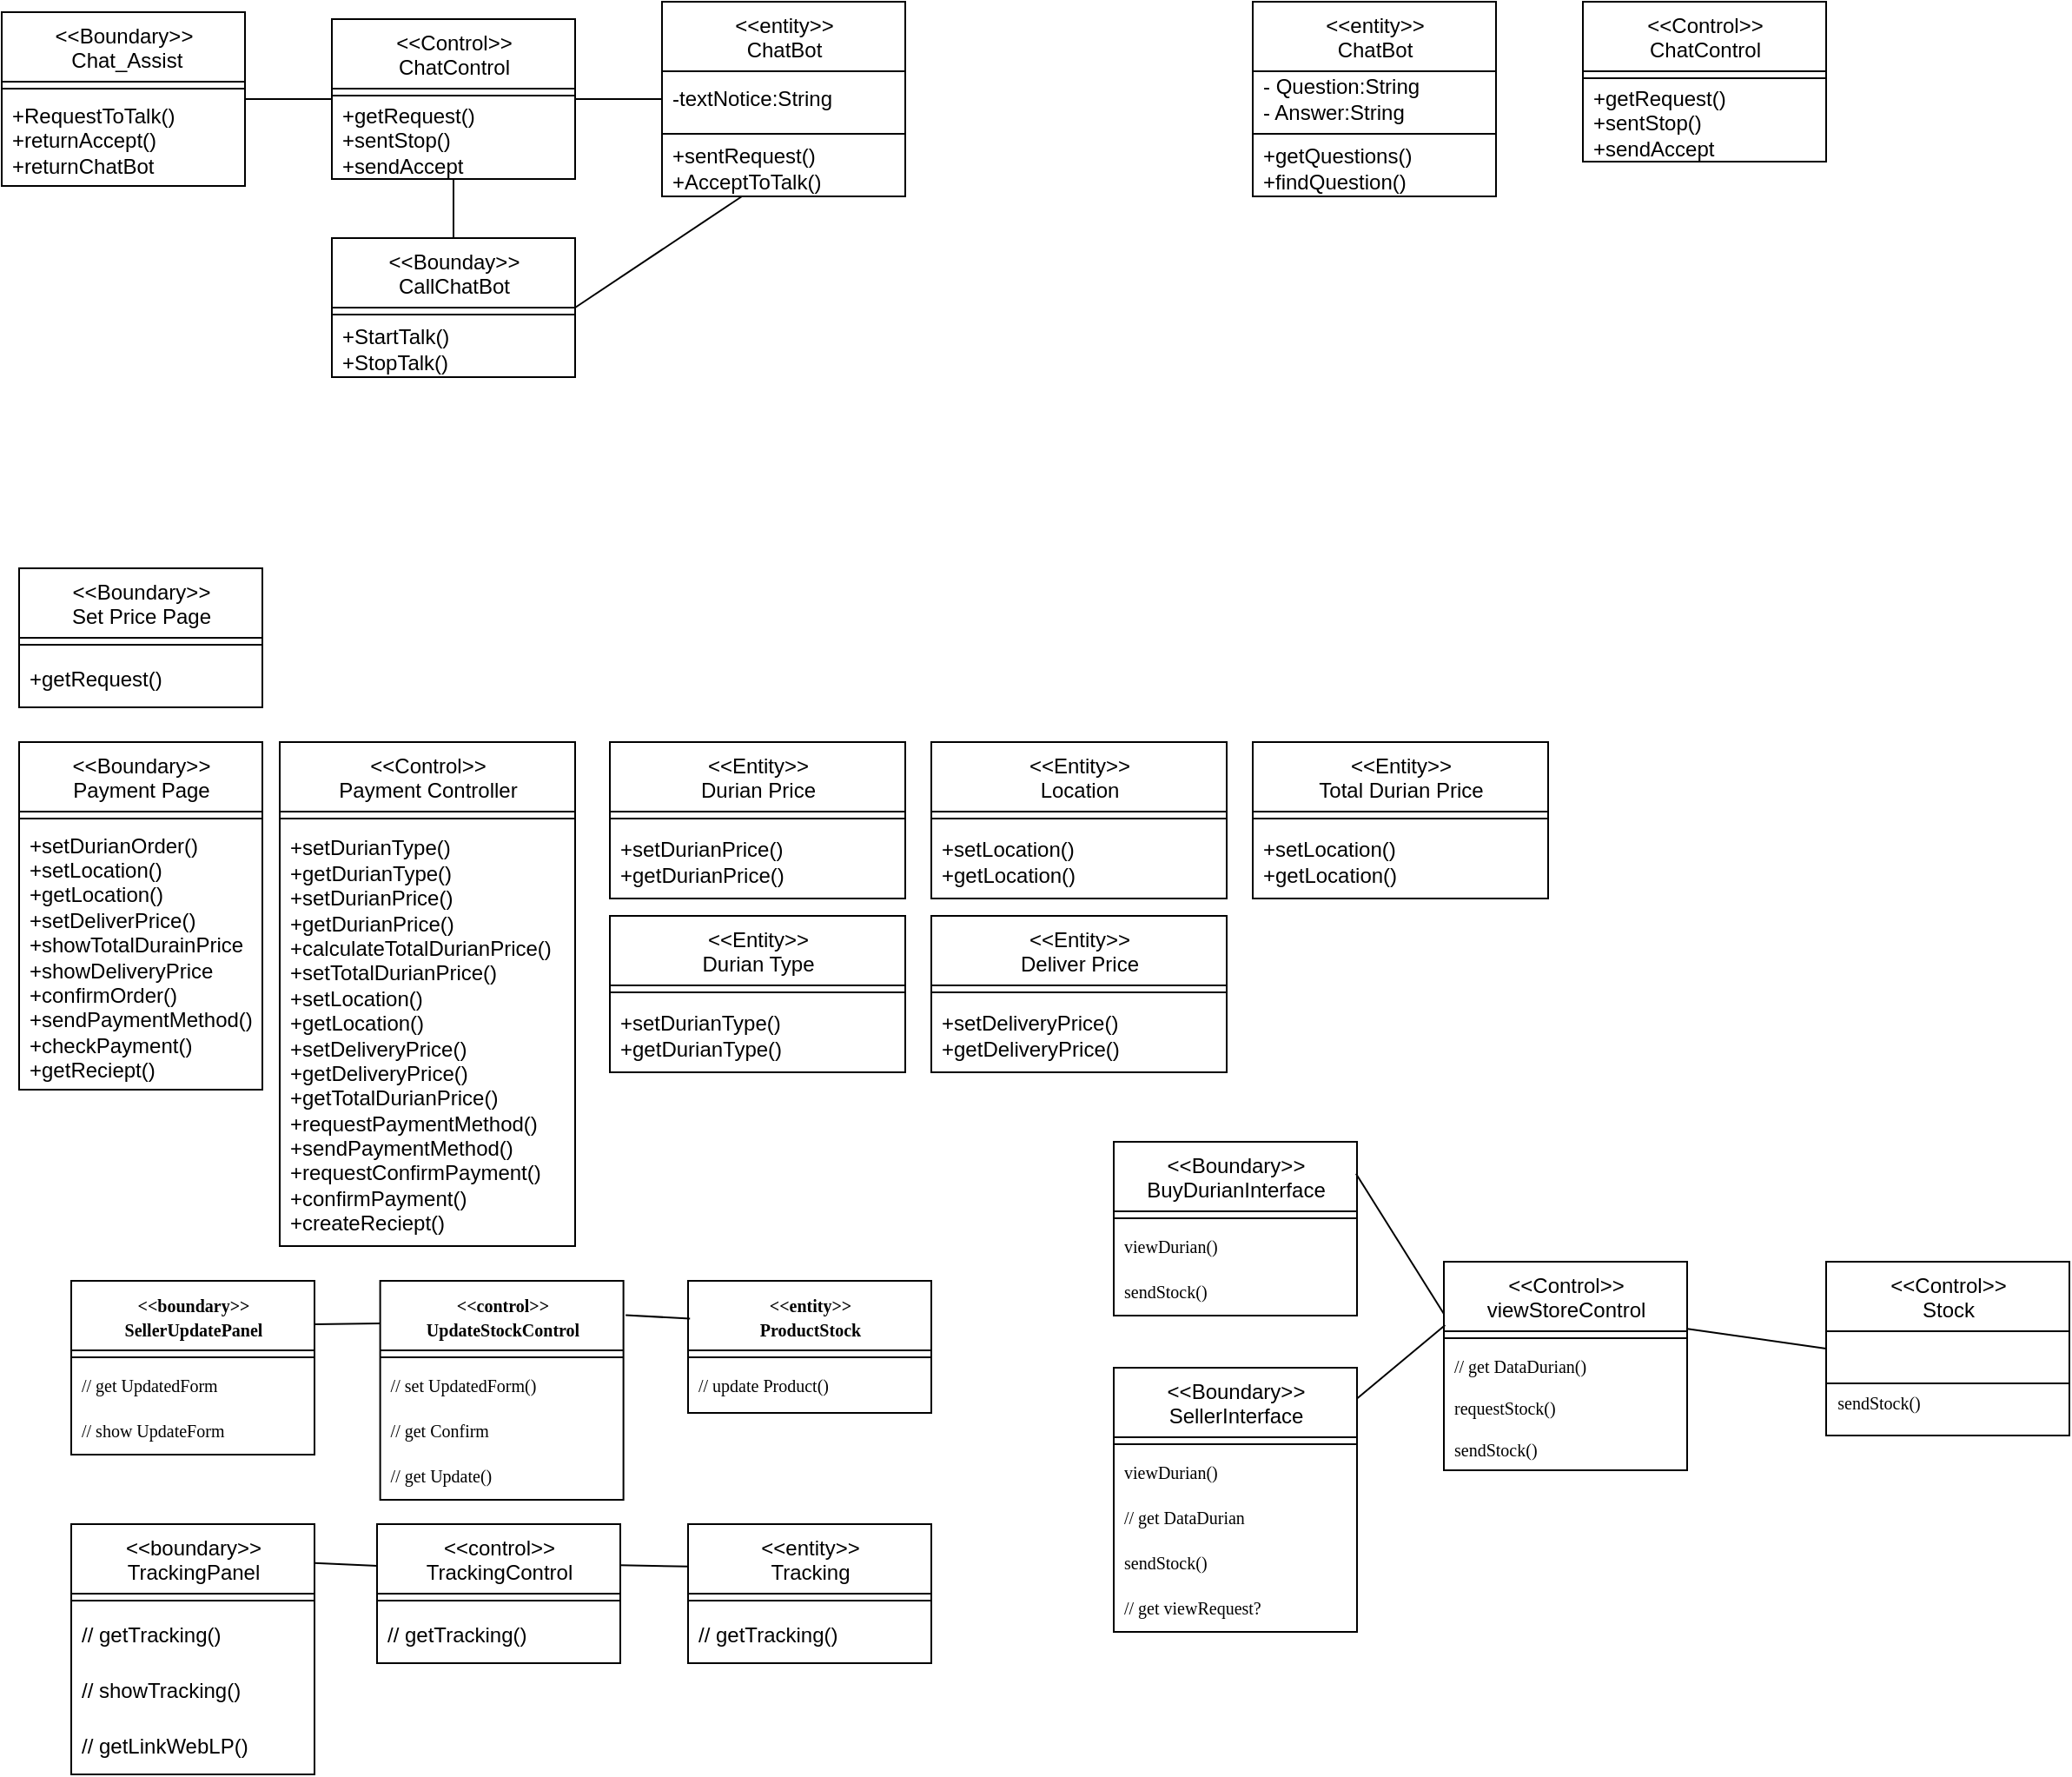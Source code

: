 <mxfile>
    <diagram id="OwlbNU0WQLuoz6baEbYH" name="Page-1">
        <mxGraphModel dx="558" dy="445" grid="1" gridSize="10" guides="1" tooltips="1" connect="1" arrows="1" fold="1" page="1" pageScale="1" pageWidth="850" pageHeight="1100" math="0" shadow="0">
            <root>
                <mxCell id="0"/>
                <mxCell id="1" parent="0"/>
                <mxCell id="101" style="edgeStyle=none;html=1;exitX=1;exitY=0.5;exitDx=0;exitDy=0;entryX=0;entryY=0.5;entryDx=0;entryDy=0;endArrow=none;endFill=0;" edge="1" parent="1" source="20" target="23">
                    <mxGeometry relative="1" as="geometry"/>
                </mxCell>
                <mxCell id="20" value="&amp;lt;&amp;lt;Boundary&amp;gt;&amp;gt;&lt;br&gt;&amp;nbsp;Chat_Assist" style="swimlane;fontStyle=0;align=center;verticalAlign=top;childLayout=stackLayout;horizontal=1;startSize=40;horizontalStack=0;resizeParent=1;resizeParentMax=0;resizeLast=0;collapsible=0;marginBottom=0;html=1;" parent="1" vertex="1">
                    <mxGeometry x="30" y="40" width="140" height="100" as="geometry"/>
                </mxCell>
                <mxCell id="21" value="" style="line;strokeWidth=1;fillColor=none;align=left;verticalAlign=middle;spacingTop=-1;spacingLeft=3;spacingRight=3;rotatable=0;labelPosition=right;points=[];portConstraint=eastwest;" parent="20" vertex="1">
                    <mxGeometry y="40" width="140" height="8" as="geometry"/>
                </mxCell>
                <mxCell id="22" value="+RequestToTalk()&lt;br&gt;+returnAccept()&lt;br&gt;+returnChatBot" style="html=1;strokeColor=none;fillColor=none;align=left;verticalAlign=middle;spacingLeft=4;spacingRight=4;rotatable=0;points=[[0,0.5],[1,0.5]];resizeWidth=1;" parent="20" vertex="1">
                    <mxGeometry y="48" width="140" height="52" as="geometry"/>
                </mxCell>
                <mxCell id="103" style="edgeStyle=none;html=1;exitX=1;exitY=0.5;exitDx=0;exitDy=0;entryX=0;entryY=0.5;entryDx=0;entryDy=0;endArrow=none;endFill=0;" edge="1" parent="1" source="23" target="26">
                    <mxGeometry relative="1" as="geometry"/>
                </mxCell>
                <mxCell id="23" value="&amp;lt;&amp;lt;Control&amp;gt;&amp;gt;&lt;br&gt;ChatControl" style="swimlane;fontStyle=0;align=center;verticalAlign=top;childLayout=stackLayout;horizontal=1;startSize=40;horizontalStack=0;resizeParent=1;resizeParentMax=0;resizeLast=0;collapsible=0;marginBottom=0;html=1;" parent="1" vertex="1">
                    <mxGeometry x="220" y="44" width="140" height="92" as="geometry"/>
                </mxCell>
                <mxCell id="24" value="" style="line;strokeWidth=1;fillColor=none;align=left;verticalAlign=middle;spacingTop=-1;spacingLeft=3;spacingRight=3;rotatable=0;labelPosition=right;points=[];portConstraint=eastwest;" parent="23" vertex="1">
                    <mxGeometry y="40" width="140" height="8" as="geometry"/>
                </mxCell>
                <mxCell id="25" value="+getRequest()&lt;br&gt;+sentStop()&lt;br&gt;+sendAccept" style="html=1;strokeColor=none;fillColor=none;align=left;verticalAlign=middle;spacingLeft=4;spacingRight=4;rotatable=0;points=[[0,0.5],[1,0.5]];resizeWidth=1;" parent="23" vertex="1">
                    <mxGeometry y="48" width="140" height="44" as="geometry"/>
                </mxCell>
                <mxCell id="26" value="&amp;lt;&amp;lt;entity&amp;gt;&amp;gt;&lt;br&gt;ChatBot" style="swimlane;fontStyle=0;align=center;verticalAlign=top;childLayout=stackLayout;horizontal=1;startSize=40;horizontalStack=0;resizeParent=1;resizeParentMax=0;resizeLast=0;collapsible=0;marginBottom=0;html=1;" parent="1" vertex="1">
                    <mxGeometry x="410" y="34" width="140" height="112" as="geometry"/>
                </mxCell>
                <mxCell id="129" value="-textNotice:String" style="html=1;strokeColor=none;fillColor=none;align=left;verticalAlign=middle;spacingLeft=4;spacingRight=4;rotatable=0;points=[[0,0.5],[1,0.5]];resizeWidth=1;" vertex="1" parent="26">
                    <mxGeometry y="40" width="140" height="32" as="geometry"/>
                </mxCell>
                <mxCell id="27" value="" style="line;strokeWidth=1;fillColor=none;align=left;verticalAlign=middle;spacingTop=-1;spacingLeft=3;spacingRight=3;rotatable=0;labelPosition=right;points=[];portConstraint=eastwest;" parent="26" vertex="1">
                    <mxGeometry y="72" width="140" height="8" as="geometry"/>
                </mxCell>
                <mxCell id="28" value="+sentRequest()&lt;br&gt;+AcceptToTalk()" style="html=1;strokeColor=none;fillColor=none;align=left;verticalAlign=middle;spacingLeft=4;spacingRight=4;rotatable=0;points=[[0,0.5],[1,0.5]];resizeWidth=1;" parent="26" vertex="1">
                    <mxGeometry y="80" width="140" height="32" as="geometry"/>
                </mxCell>
                <mxCell id="104" style="edgeStyle=none;html=1;endArrow=none;endFill=0;" edge="1" parent="1" source="29" target="25">
                    <mxGeometry relative="1" as="geometry"/>
                </mxCell>
                <mxCell id="105" style="edgeStyle=none;html=1;exitX=1;exitY=0.5;exitDx=0;exitDy=0;endArrow=none;endFill=0;" edge="1" parent="1" source="29" target="28">
                    <mxGeometry relative="1" as="geometry"/>
                </mxCell>
                <mxCell id="29" value="&amp;lt;&amp;lt;Bounday&amp;gt;&amp;gt;&lt;br&gt;CallChatBot" style="swimlane;fontStyle=0;align=center;verticalAlign=top;childLayout=stackLayout;horizontal=1;startSize=40;horizontalStack=0;resizeParent=1;resizeParentMax=0;resizeLast=0;collapsible=0;marginBottom=0;html=1;" parent="1" vertex="1">
                    <mxGeometry x="220" y="170" width="140" height="80" as="geometry"/>
                </mxCell>
                <mxCell id="30" value="" style="line;strokeWidth=1;fillColor=none;align=left;verticalAlign=middle;spacingTop=-1;spacingLeft=3;spacingRight=3;rotatable=0;labelPosition=right;points=[];portConstraint=eastwest;" parent="29" vertex="1">
                    <mxGeometry y="40" width="140" height="8" as="geometry"/>
                </mxCell>
                <mxCell id="31" value="+StartTalk()&lt;br&gt;+StopTalk()" style="html=1;strokeColor=none;fillColor=none;align=left;verticalAlign=middle;spacingLeft=4;spacingRight=4;rotatable=0;points=[[0,0.5],[1,0.5]];resizeWidth=1;" parent="29" vertex="1">
                    <mxGeometry y="48" width="140" height="32" as="geometry"/>
                </mxCell>
                <mxCell id="32" value="&lt;span style=&quot;font-family: Helvetica; font-size: 12px; font-style: normal; font-variant-ligatures: normal; font-variant-caps: normal; font-weight: 400; letter-spacing: normal; orphans: 2; text-align: center; text-indent: 0px; text-transform: none; widows: 2; word-spacing: 0px; -webkit-text-stroke-width: 0px; text-decoration-thickness: initial; text-decoration-style: initial; text-decoration-color: initial; float: none; display: inline !important;&quot;&gt;&amp;lt;&amp;lt;Boundary&amp;gt;&amp;gt;&lt;/span&gt;&lt;br style=&quot;border-color: rgb(0, 0, 0); font-family: Helvetica; font-size: 12px; font-style: normal; font-variant-ligatures: normal; font-variant-caps: normal; font-weight: 400; letter-spacing: normal; orphans: 2; text-align: center; text-indent: 0px; text-transform: none; widows: 2; word-spacing: 0px; -webkit-text-stroke-width: 0px; text-decoration-thickness: initial; text-decoration-style: initial; text-decoration-color: initial;&quot;&gt;&lt;span style=&quot;font-family: Helvetica; font-size: 12px; font-style: normal; font-variant-ligatures: normal; font-variant-caps: normal; font-weight: 400; letter-spacing: normal; orphans: 2; text-align: center; text-indent: 0px; text-transform: none; widows: 2; word-spacing: 0px; -webkit-text-stroke-width: 0px; text-decoration-thickness: initial; text-decoration-style: initial; text-decoration-color: initial; float: none; display: inline !important;&quot;&gt;BuyDurianInterface&lt;/span&gt;" style="swimlane;fontStyle=0;align=center;verticalAlign=top;childLayout=stackLayout;horizontal=1;startSize=40;horizontalStack=0;resizeParent=1;resizeParentMax=0;resizeLast=0;collapsible=0;marginBottom=0;html=1;" vertex="1" parent="1">
                    <mxGeometry x="670" y="690" width="140" height="100" as="geometry"/>
                </mxCell>
                <mxCell id="33" value="" style="line;strokeWidth=1;fillColor=none;align=left;verticalAlign=middle;spacingTop=-1;spacingLeft=3;spacingRight=3;rotatable=0;labelPosition=right;points=[];portConstraint=eastwest;" vertex="1" parent="32">
                    <mxGeometry y="40" width="140" height="8" as="geometry"/>
                </mxCell>
                <mxCell id="34" value="viewDurian()" style="text;strokeColor=none;fillColor=none;align=left;verticalAlign=top;spacingLeft=4;spacingRight=4;overflow=hidden;rotatable=0;points=[[0,0.5],[1,0.5]];portConstraint=eastwest;strokeWidth=0;fontFamily=Tahoma;fontSize=10;" vertex="1" parent="32">
                    <mxGeometry y="48" width="140" height="26" as="geometry"/>
                </mxCell>
                <mxCell id="35" value="sendStock()" style="text;strokeColor=none;fillColor=none;align=left;verticalAlign=top;spacingLeft=4;spacingRight=4;overflow=hidden;rotatable=0;points=[[0,0.5],[1,0.5]];portConstraint=eastwest;strokeWidth=0;fontFamily=Tahoma;fontSize=10;" vertex="1" parent="32">
                    <mxGeometry y="74" width="140" height="26" as="geometry"/>
                </mxCell>
                <mxCell id="36" style="edgeStyle=none;html=1;endArrow=none;endFill=0;exitX=1.001;exitY=0.322;exitDx=0;exitDy=0;exitPerimeter=0;entryX=0;entryY=0.5;entryDx=0;entryDy=0;" edge="1" parent="1" source="37" target="40">
                    <mxGeometry relative="1" as="geometry">
                        <mxPoint x="1070" y="809" as="targetPoint"/>
                    </mxGeometry>
                </mxCell>
                <mxCell id="37" value="&lt;span style=&quot;&quot;&gt;&amp;lt;&amp;lt;Control&amp;gt;&amp;gt;&lt;/span&gt;&lt;br style=&quot;&quot;&gt;&lt;span style=&quot;&quot;&gt;viewStoreControl&lt;/span&gt;" style="swimlane;fontStyle=0;align=center;verticalAlign=top;childLayout=stackLayout;horizontal=1;startSize=40;horizontalStack=0;resizeParent=1;resizeParentMax=0;resizeLast=0;collapsible=0;marginBottom=0;html=1;" vertex="1" parent="1">
                    <mxGeometry x="860" y="759" width="140" height="120" as="geometry"/>
                </mxCell>
                <mxCell id="38" value="" style="line;strokeWidth=1;fillColor=none;align=left;verticalAlign=middle;spacingTop=-1;spacingLeft=3;spacingRight=3;rotatable=0;labelPosition=right;points=[];portConstraint=eastwest;" vertex="1" parent="37">
                    <mxGeometry y="40" width="140" height="8" as="geometry"/>
                </mxCell>
                <mxCell id="39" value="// get DataDurian()&#10;&#10;requestStock()&#10;&#10;sendStock()&#10;" style="text;strokeColor=none;fillColor=none;align=left;verticalAlign=top;spacingLeft=4;spacingRight=4;overflow=hidden;rotatable=0;points=[[0,0.5],[1,0.5]];portConstraint=eastwest;strokeWidth=0;fontFamily=Tahoma;fontSize=10;" vertex="1" parent="37">
                    <mxGeometry y="48" width="140" height="72" as="geometry"/>
                </mxCell>
                <mxCell id="42" style="edgeStyle=none;html=1;endArrow=none;endFill=0;exitX=0.996;exitY=0.184;exitDx=0;exitDy=0;exitPerimeter=0;entryX=0;entryY=0.25;entryDx=0;entryDy=0;" edge="1" parent="1" source="32" target="37">
                    <mxGeometry relative="1" as="geometry">
                        <mxPoint x="850" y="789" as="targetPoint"/>
                    </mxGeometry>
                </mxCell>
                <mxCell id="83" style="edgeStyle=none;html=1;endArrow=none;endFill=0;exitX=1;exitY=0.25;exitDx=0;exitDy=0;entryX=0.005;entryY=0.194;entryDx=0;entryDy=0;entryPerimeter=0;" edge="1" parent="1" source="84" target="88">
                    <mxGeometry relative="1" as="geometry">
                        <mxPoint x="230" y="810" as="targetPoint"/>
                    </mxGeometry>
                </mxCell>
                <mxCell id="84" value="&lt;span style=&quot;font-family: Tahoma; font-size: 10px; font-weight: 700;&quot;&gt;&amp;lt;&amp;lt;boundary&amp;gt;&amp;gt;&lt;/span&gt;&lt;br style=&quot;padding: 0px; margin: 0px; font-family: Tahoma; font-size: 10px; font-weight: 700;&quot;&gt;&lt;span style=&quot;font-family: Tahoma; font-size: 10px; font-weight: 700;&quot;&gt;SellerUpdatePanel&lt;/span&gt;" style="swimlane;fontStyle=0;align=center;verticalAlign=top;childLayout=stackLayout;horizontal=1;startSize=40;horizontalStack=0;resizeParent=1;resizeParentMax=0;resizeLast=0;collapsible=0;marginBottom=0;html=1;" vertex="1" parent="1">
                    <mxGeometry x="70.0" y="770" width="140" height="100" as="geometry"/>
                </mxCell>
                <mxCell id="85" value="" style="line;strokeWidth=1;fillColor=none;align=left;verticalAlign=middle;spacingTop=-1;spacingLeft=3;spacingRight=3;rotatable=0;labelPosition=right;points=[];portConstraint=eastwest;" vertex="1" parent="84">
                    <mxGeometry y="40" width="140" height="8" as="geometry"/>
                </mxCell>
                <mxCell id="86" value="// get UpdatedForm" style="text;strokeColor=none;fillColor=none;align=left;verticalAlign=top;spacingLeft=4;spacingRight=4;overflow=hidden;rotatable=0;points=[[0,0.5],[1,0.5]];portConstraint=eastwest;strokeWidth=0;fontFamily=Tahoma;fontSize=10;" vertex="1" parent="84">
                    <mxGeometry y="48" width="140" height="26" as="geometry"/>
                </mxCell>
                <mxCell id="87" value="// show UpdateForm" style="text;strokeColor=none;fillColor=none;align=left;verticalAlign=top;spacingLeft=4;spacingRight=4;overflow=hidden;rotatable=0;points=[[0,0.5],[1,0.5]];portConstraint=eastwest;strokeWidth=0;fontFamily=Tahoma;fontSize=10;" vertex="1" parent="84">
                    <mxGeometry y="74" width="140" height="26" as="geometry"/>
                </mxCell>
                <mxCell id="88" value="&lt;span style=&quot;font-family: Tahoma; font-size: 10px; font-weight: 700;&quot;&gt;&amp;lt;&amp;lt;control&amp;gt;&amp;gt;&lt;/span&gt;&lt;br style=&quot;padding: 0px; margin: 0px; font-family: Tahoma; font-size: 10px; font-weight: 700;&quot;&gt;&lt;span style=&quot;font-family: Tahoma; font-size: 10px; font-weight: 700;&quot;&gt;UpdateStockControl&lt;/span&gt;" style="swimlane;fontStyle=0;align=center;verticalAlign=top;childLayout=stackLayout;horizontal=1;startSize=40;horizontalStack=0;resizeParent=1;resizeParentMax=0;resizeLast=0;collapsible=0;marginBottom=0;html=1;" vertex="1" parent="1">
                    <mxGeometry x="247.81" y="770" width="140" height="126" as="geometry"/>
                </mxCell>
                <mxCell id="89" value="" style="line;strokeWidth=1;fillColor=none;align=left;verticalAlign=middle;spacingTop=-1;spacingLeft=3;spacingRight=3;rotatable=0;labelPosition=right;points=[];portConstraint=eastwest;" vertex="1" parent="88">
                    <mxGeometry y="40" width="140" height="8" as="geometry"/>
                </mxCell>
                <mxCell id="90" value="// set UpdatedForm()" style="text;strokeColor=none;fillColor=none;align=left;verticalAlign=top;spacingLeft=4;spacingRight=4;overflow=hidden;rotatable=0;points=[[0,0.5],[1,0.5]];portConstraint=eastwest;strokeWidth=0;fontFamily=Tahoma;fontSize=10;" vertex="1" parent="88">
                    <mxGeometry y="48" width="140" height="26" as="geometry"/>
                </mxCell>
                <mxCell id="91" value="// get Confirm" style="text;strokeColor=none;fillColor=none;align=left;verticalAlign=top;spacingLeft=4;spacingRight=4;overflow=hidden;rotatable=0;points=[[0,0.5],[1,0.5]];portConstraint=eastwest;strokeWidth=0;fontFamily=Tahoma;fontSize=10;" vertex="1" parent="88">
                    <mxGeometry y="74" width="140" height="26" as="geometry"/>
                </mxCell>
                <mxCell id="92" value="// get Update()" style="text;strokeColor=none;fillColor=none;align=left;verticalAlign=top;spacingLeft=4;spacingRight=4;overflow=hidden;rotatable=0;points=[[0,0.5],[1,0.5]];portConstraint=eastwest;strokeWidth=0;fontFamily=Tahoma;fontSize=10;" vertex="1" parent="88">
                    <mxGeometry y="100" width="140" height="26" as="geometry"/>
                </mxCell>
                <mxCell id="93" value="&lt;span style=&quot;font-family: Tahoma; font-size: 10px; font-weight: 700;&quot;&gt;&amp;lt;&amp;lt;entity&amp;gt;&amp;gt;&lt;/span&gt;&lt;br style=&quot;padding: 0px; margin: 0px; font-family: Tahoma; font-size: 10px; font-weight: 700;&quot;&gt;&lt;span style=&quot;font-family: Tahoma; font-size: 10px; font-weight: 700;&quot;&gt;ProductStock&lt;/span&gt;" style="swimlane;fontStyle=0;align=center;verticalAlign=top;childLayout=stackLayout;horizontal=1;startSize=40;horizontalStack=0;resizeParent=1;resizeParentMax=0;resizeLast=0;collapsible=0;marginBottom=0;html=1;" vertex="1" parent="1">
                    <mxGeometry x="425" y="770" width="140" height="76" as="geometry"/>
                </mxCell>
                <mxCell id="94" value="" style="line;strokeWidth=1;fillColor=none;align=left;verticalAlign=middle;spacingTop=-1;spacingLeft=3;spacingRight=3;rotatable=0;labelPosition=right;points=[];portConstraint=eastwest;" vertex="1" parent="93">
                    <mxGeometry y="40" width="140" height="8" as="geometry"/>
                </mxCell>
                <mxCell id="95" value="// update Product()" style="text;strokeColor=none;fillColor=none;align=left;verticalAlign=top;spacingLeft=4;spacingRight=4;overflow=hidden;rotatable=0;points=[[0,0.5],[1,0.5]];portConstraint=eastwest;strokeWidth=0;fontFamily=Tahoma;fontSize=10;" vertex="1" parent="93">
                    <mxGeometry y="48" width="140" height="28" as="geometry"/>
                </mxCell>
                <mxCell id="96" style="edgeStyle=none;html=1;endArrow=none;endFill=0;exitX=1.009;exitY=0.157;exitDx=0;exitDy=0;exitPerimeter=0;entryX=0.008;entryY=0.286;entryDx=0;entryDy=0;entryPerimeter=0;" edge="1" parent="1" source="88" target="93">
                    <mxGeometry relative="1" as="geometry">
                        <mxPoint x="390" y="790" as="sourcePoint"/>
                        <mxPoint x="460" y="810" as="targetPoint"/>
                    </mxGeometry>
                </mxCell>
                <mxCell id="126" value="&amp;lt;&amp;lt;Boundary&amp;gt;&amp;gt;&lt;br&gt;Set Price Page" style="swimlane;fontStyle=0;align=center;verticalAlign=top;childLayout=stackLayout;horizontal=1;startSize=40;horizontalStack=0;resizeParent=1;resizeParentMax=0;resizeLast=0;collapsible=0;marginBottom=0;html=1;" vertex="1" parent="1">
                    <mxGeometry x="40" y="360" width="140" height="80" as="geometry"/>
                </mxCell>
                <mxCell id="127" value="" style="line;strokeWidth=1;fillColor=none;align=left;verticalAlign=middle;spacingTop=-1;spacingLeft=3;spacingRight=3;rotatable=0;labelPosition=right;points=[];portConstraint=eastwest;" vertex="1" parent="126">
                    <mxGeometry y="40" width="140" height="8" as="geometry"/>
                </mxCell>
                <mxCell id="128" value="+getRequest()" style="html=1;strokeColor=none;fillColor=none;align=left;verticalAlign=middle;spacingLeft=4;spacingRight=4;rotatable=0;points=[[0,0.5],[1,0.5]];resizeWidth=1;" vertex="1" parent="126">
                    <mxGeometry y="48" width="140" height="32" as="geometry"/>
                </mxCell>
                <mxCell id="116" style="edgeStyle=none;html=1;endArrow=none;endFill=0;exitX=0.998;exitY=0.296;exitDx=0;exitDy=0;exitPerimeter=0;entryX=0.005;entryY=0.305;entryDx=0;entryDy=0;entryPerimeter=0;" edge="1" parent="1" source="117" target="120">
                    <mxGeometry relative="1" as="geometry">
                        <mxPoint x="400" y="930" as="sourcePoint"/>
                        <mxPoint x="420" y="950" as="targetPoint"/>
                    </mxGeometry>
                </mxCell>
                <mxCell id="117" value="&amp;lt;&amp;lt;control&amp;gt;&amp;gt;&lt;br&gt;TrackingControl" style="swimlane;fontStyle=0;align=center;verticalAlign=top;childLayout=stackLayout;horizontal=1;startSize=40;horizontalStack=0;resizeParent=1;resizeParentMax=0;resizeLast=0;collapsible=0;marginBottom=0;html=1;" vertex="1" parent="1">
                    <mxGeometry x="246" y="910" width="140" height="80" as="geometry"/>
                </mxCell>
                <mxCell id="118" value="" style="line;strokeWidth=1;fillColor=none;align=left;verticalAlign=middle;spacingTop=-1;spacingLeft=3;spacingRight=3;rotatable=0;labelPosition=right;points=[];portConstraint=eastwest;" vertex="1" parent="117">
                    <mxGeometry y="40" width="140" height="8" as="geometry"/>
                </mxCell>
                <mxCell id="119" value="// getTracking()" style="html=1;strokeColor=none;fillColor=none;align=left;verticalAlign=middle;spacingLeft=4;spacingRight=4;rotatable=0;points=[[0,0.5],[1,0.5]];resizeWidth=1;" vertex="1" parent="117">
                    <mxGeometry y="48" width="140" height="32" as="geometry"/>
                </mxCell>
                <mxCell id="120" value="&amp;lt;&amp;lt;entity&amp;gt;&amp;gt;&lt;br&gt;Tracking" style="swimlane;fontStyle=0;align=center;verticalAlign=top;childLayout=stackLayout;horizontal=1;startSize=40;horizontalStack=0;resizeParent=1;resizeParentMax=0;resizeLast=0;collapsible=0;marginBottom=0;html=1;" vertex="1" parent="1">
                    <mxGeometry x="425" y="910" width="140" height="80" as="geometry"/>
                </mxCell>
                <mxCell id="121" value="" style="line;strokeWidth=1;fillColor=none;align=left;verticalAlign=middle;spacingTop=-1;spacingLeft=3;spacingRight=3;rotatable=0;labelPosition=right;points=[];portConstraint=eastwest;" vertex="1" parent="120">
                    <mxGeometry y="40" width="140" height="8" as="geometry"/>
                </mxCell>
                <mxCell id="122" value="// getTracking()" style="html=1;strokeColor=none;fillColor=none;align=left;verticalAlign=middle;spacingLeft=4;spacingRight=4;rotatable=0;points=[[0,0.5],[1,0.5]];resizeWidth=1;" vertex="1" parent="120">
                    <mxGeometry y="48" width="140" height="32" as="geometry"/>
                </mxCell>
                <mxCell id="111" value="&amp;lt;&amp;lt;boundary&amp;gt;&amp;gt;&lt;br&gt;TrackingPanel" style="swimlane;fontStyle=0;align=center;verticalAlign=top;childLayout=stackLayout;horizontal=1;startSize=40;horizontalStack=0;resizeParent=1;resizeParentMax=0;resizeLast=0;collapsible=0;marginBottom=0;html=1;" vertex="1" parent="1">
                    <mxGeometry x="70" y="910" width="140" height="144" as="geometry"/>
                </mxCell>
                <mxCell id="112" value="" style="line;strokeWidth=1;fillColor=none;align=left;verticalAlign=middle;spacingTop=-1;spacingLeft=3;spacingRight=3;rotatable=0;labelPosition=right;points=[];portConstraint=eastwest;" vertex="1" parent="111">
                    <mxGeometry y="40" width="140" height="8" as="geometry"/>
                </mxCell>
                <mxCell id="113" value="// getTracking()" style="html=1;strokeColor=none;fillColor=none;align=left;verticalAlign=middle;spacingLeft=4;spacingRight=4;rotatable=0;points=[[0,0.5],[1,0.5]];resizeWidth=1;" vertex="1" parent="111">
                    <mxGeometry y="48" width="140" height="32" as="geometry"/>
                </mxCell>
                <mxCell id="114" value="// showTracking()" style="html=1;strokeColor=none;fillColor=none;align=left;verticalAlign=middle;spacingLeft=4;spacingRight=4;rotatable=0;points=[[0,0.5],[1,0.5]];resizeWidth=1;" vertex="1" parent="111">
                    <mxGeometry y="80" width="140" height="32" as="geometry"/>
                </mxCell>
                <mxCell id="115" value="// getLinkWebLP()" style="html=1;strokeColor=none;fillColor=none;align=left;verticalAlign=middle;spacingLeft=4;spacingRight=4;rotatable=0;points=[[0,0.5],[1,0.5]];resizeWidth=1;" vertex="1" parent="111">
                    <mxGeometry y="112" width="140" height="32" as="geometry"/>
                </mxCell>
                <mxCell id="110" style="edgeStyle=none;html=1;exitX=1;exitY=0.155;exitDx=0;exitDy=0;exitPerimeter=0;endArrow=none;endFill=0;entryX=0.001;entryY=0.3;entryDx=0;entryDy=0;entryPerimeter=0;" edge="1" parent="1" source="111" target="117">
                    <mxGeometry relative="1" as="geometry">
                        <mxPoint x="240" y="950" as="targetPoint"/>
                    </mxGeometry>
                </mxCell>
                <mxCell id="130" value="&amp;lt;&amp;lt;Boundary&amp;gt;&amp;gt;&lt;br&gt;Payment Page" style="swimlane;fontStyle=0;align=center;verticalAlign=top;childLayout=stackLayout;horizontal=1;startSize=40;horizontalStack=0;resizeParent=1;resizeParentMax=0;resizeLast=0;collapsible=0;marginBottom=0;html=1;" vertex="1" parent="1">
                    <mxGeometry x="40" y="460" width="140" height="200" as="geometry"/>
                </mxCell>
                <mxCell id="131" value="" style="line;strokeWidth=1;fillColor=none;align=left;verticalAlign=middle;spacingTop=-1;spacingLeft=3;spacingRight=3;rotatable=0;labelPosition=right;points=[];portConstraint=eastwest;" vertex="1" parent="130">
                    <mxGeometry y="40" width="140" height="8" as="geometry"/>
                </mxCell>
                <mxCell id="132" value="+setDurianOrder()&lt;br&gt;+setLocation()&lt;br&gt;+getLocation()&lt;br&gt;+setDeliverPrice()&lt;br&gt;+showTotalDurainPrice&lt;br&gt;+showDeliveryPrice&lt;br&gt;+confirmOrder()&lt;br&gt;+sendPaymentMethod()&lt;br&gt;+checkPayment()&lt;br&gt;+getReciept()&lt;br&gt;" style="html=1;strokeColor=none;fillColor=none;align=left;verticalAlign=middle;spacingLeft=4;spacingRight=4;rotatable=0;points=[[0,0.5],[1,0.5]];resizeWidth=1;" vertex="1" parent="130">
                    <mxGeometry y="48" width="140" height="152" as="geometry"/>
                </mxCell>
                <mxCell id="40" value="&lt;span style=&quot;&quot;&gt;&amp;lt;&amp;lt;Control&amp;gt;&amp;gt;&lt;/span&gt;&lt;br style=&quot;&quot;&gt;Stock" style="swimlane;fontStyle=0;align=center;verticalAlign=top;childLayout=stackLayout;horizontal=1;startSize=40;horizontalStack=0;resizeParent=1;resizeParentMax=0;resizeLast=0;collapsible=0;marginBottom=0;html=1;" vertex="1" parent="1">
                    <mxGeometry x="1080" y="759" width="140" height="100" as="geometry"/>
                </mxCell>
                <mxCell id="41" value="" style="line;strokeWidth=1;fillColor=none;align=left;verticalAlign=middle;spacingTop=-1;spacingLeft=3;spacingRight=3;rotatable=0;labelPosition=right;points=[];portConstraint=eastwest;" vertex="1" parent="40">
                    <mxGeometry y="40" width="140" height="60" as="geometry"/>
                </mxCell>
                <mxCell id="146" style="edgeStyle=none;html=1;entryX=0.005;entryY=0.304;entryDx=0;entryDy=0;entryPerimeter=0;fontFamily=Helvetica;fontSize=12;fontColor=default;startSize=40;endArrow=none;endFill=0;" edge="1" parent="1" source="140" target="37">
                    <mxGeometry relative="1" as="geometry"/>
                </mxCell>
                <mxCell id="140" value="&lt;span style=&quot;font-family: Helvetica; font-size: 12px; font-style: normal; font-variant-ligatures: normal; font-variant-caps: normal; font-weight: 400; letter-spacing: normal; orphans: 2; text-align: center; text-indent: 0px; text-transform: none; widows: 2; word-spacing: 0px; -webkit-text-stroke-width: 0px; text-decoration-thickness: initial; text-decoration-style: initial; text-decoration-color: initial; float: none; display: inline !important;&quot;&gt;&amp;lt;&amp;lt;Boundary&amp;gt;&amp;gt;&lt;/span&gt;&lt;br style=&quot;border-color: rgb(0, 0, 0); font-family: Helvetica; font-size: 12px; font-style: normal; font-variant-ligatures: normal; font-variant-caps: normal; font-weight: 400; letter-spacing: normal; orphans: 2; text-align: center; text-indent: 0px; text-transform: none; widows: 2; word-spacing: 0px; -webkit-text-stroke-width: 0px; text-decoration-thickness: initial; text-decoration-style: initial; text-decoration-color: initial;&quot;&gt;SellerInterface" style="swimlane;fontStyle=0;align=center;verticalAlign=top;childLayout=stackLayout;horizontal=1;startSize=40;horizontalStack=0;resizeParent=1;resizeParentMax=0;resizeLast=0;collapsible=0;marginBottom=0;html=1;" vertex="1" parent="1">
                    <mxGeometry x="670" y="820" width="140" height="152" as="geometry"/>
                </mxCell>
                <mxCell id="141" value="" style="line;strokeWidth=1;fillColor=none;align=left;verticalAlign=middle;spacingTop=-1;spacingLeft=3;spacingRight=3;rotatable=0;labelPosition=right;points=[];portConstraint=eastwest;" vertex="1" parent="140">
                    <mxGeometry y="40" width="140" height="8" as="geometry"/>
                </mxCell>
                <mxCell id="142" value="viewDurian()" style="text;strokeColor=none;fillColor=none;align=left;verticalAlign=top;spacingLeft=4;spacingRight=4;overflow=hidden;rotatable=0;points=[[0,0.5],[1,0.5]];portConstraint=eastwest;strokeWidth=0;fontFamily=Tahoma;fontSize=10;" vertex="1" parent="140">
                    <mxGeometry y="48" width="140" height="26" as="geometry"/>
                </mxCell>
                <mxCell id="143" value="// get DataDurian" style="text;strokeColor=none;fillColor=none;align=left;verticalAlign=top;spacingLeft=4;spacingRight=4;overflow=hidden;rotatable=0;points=[[0,0.5],[1,0.5]];portConstraint=eastwest;strokeWidth=0;fontFamily=Tahoma;fontSize=10;" vertex="1" parent="140">
                    <mxGeometry y="74" width="140" height="26" as="geometry"/>
                </mxCell>
                <mxCell id="144" value="sendStock()" style="text;strokeColor=none;fillColor=none;align=left;verticalAlign=top;spacingLeft=4;spacingRight=4;overflow=hidden;rotatable=0;points=[[0,0.5],[1,0.5]];portConstraint=eastwest;strokeWidth=0;fontFamily=Tahoma;fontSize=10;" vertex="1" parent="140">
                    <mxGeometry y="100" width="140" height="26" as="geometry"/>
                </mxCell>
                <mxCell id="145" value="// get viewRequest?" style="text;strokeColor=none;fillColor=none;align=left;verticalAlign=top;spacingLeft=4;spacingRight=4;overflow=hidden;rotatable=0;points=[[0,0.5],[1,0.5]];portConstraint=eastwest;strokeWidth=0;fontFamily=Tahoma;fontSize=10;" vertex="1" parent="140">
                    <mxGeometry y="126" width="140" height="26" as="geometry"/>
                </mxCell>
                <mxCell id="152" value="&amp;lt;&amp;lt;Control&amp;gt;&amp;gt;&lt;br&gt;Payment Controller" style="swimlane;fontStyle=0;align=center;verticalAlign=top;childLayout=stackLayout;horizontal=1;startSize=40;horizontalStack=0;resizeParent=1;resizeParentMax=0;resizeLast=0;collapsible=0;marginBottom=0;html=1;" vertex="1" parent="1">
                    <mxGeometry x="190" y="460" width="170" height="290" as="geometry"/>
                </mxCell>
                <mxCell id="153" value="" style="line;strokeWidth=1;fillColor=none;align=left;verticalAlign=middle;spacingTop=-1;spacingLeft=3;spacingRight=3;rotatable=0;labelPosition=right;points=[];portConstraint=eastwest;" vertex="1" parent="152">
                    <mxGeometry y="40" width="170" height="8" as="geometry"/>
                </mxCell>
                <mxCell id="154" value="+setDurianType()&lt;br&gt;+getDurianType()&lt;br&gt;+setDurianPrice()&lt;br&gt;+getDurianPrice()&lt;br&gt;+calculateTotalDurianPrice()&lt;br&gt;+setTotalDurianPrice()&lt;br&gt;+setLocation()&lt;br&gt;+getLocation()&lt;br&gt;+setDeliveryPrice()&lt;br&gt;+getDeliveryPrice()&lt;br&gt;+getTotalDurianPrice()&lt;br&gt;+requestPaymentMethod()&lt;br&gt;+sendPaymentMethod()&lt;br&gt;+requestConfirmPayment()&lt;br&gt;+confirmPayment()&lt;br&gt;+createReciept()" style="html=1;strokeColor=none;fillColor=none;align=left;verticalAlign=middle;spacingLeft=4;spacingRight=4;rotatable=0;points=[[0,0.5],[1,0.5]];resizeWidth=1;" vertex="1" parent="152">
                    <mxGeometry y="48" width="170" height="242" as="geometry"/>
                </mxCell>
                <mxCell id="155" value="&amp;lt;&amp;lt;entity&amp;gt;&amp;gt;&lt;br&gt;ChatBot" style="swimlane;fontStyle=0;align=center;verticalAlign=top;childLayout=stackLayout;horizontal=1;startSize=40;horizontalStack=0;resizeParent=1;resizeParentMax=0;resizeLast=0;collapsible=0;marginBottom=0;html=1;" vertex="1" parent="1">
                    <mxGeometry x="750" y="34" width="140" height="112" as="geometry"/>
                </mxCell>
                <mxCell id="156" value="- Question:String&lt;br&gt;- Answer:String" style="html=1;strokeColor=none;fillColor=none;align=left;verticalAlign=middle;spacingLeft=4;spacingRight=4;rotatable=0;points=[[0,0.5],[1,0.5]];resizeWidth=1;" vertex="1" parent="155">
                    <mxGeometry y="40" width="140" height="32" as="geometry"/>
                </mxCell>
                <mxCell id="157" value="" style="line;strokeWidth=1;fillColor=none;align=left;verticalAlign=middle;spacingTop=-1;spacingLeft=3;spacingRight=3;rotatable=0;labelPosition=right;points=[];portConstraint=eastwest;" vertex="1" parent="155">
                    <mxGeometry y="72" width="140" height="8" as="geometry"/>
                </mxCell>
                <mxCell id="158" value="+getQuestions()&lt;br&gt;+findQuestion()" style="html=1;strokeColor=none;fillColor=none;align=left;verticalAlign=middle;spacingLeft=4;spacingRight=4;rotatable=0;points=[[0,0.5],[1,0.5]];resizeWidth=1;" vertex="1" parent="155">
                    <mxGeometry y="80" width="140" height="32" as="geometry"/>
                </mxCell>
                <mxCell id="159" value="&amp;lt;&amp;lt;Control&amp;gt;&amp;gt;&lt;br&gt;ChatControl" style="swimlane;fontStyle=0;align=center;verticalAlign=top;childLayout=stackLayout;horizontal=1;startSize=40;horizontalStack=0;resizeParent=1;resizeParentMax=0;resizeLast=0;collapsible=0;marginBottom=0;html=1;" vertex="1" parent="1">
                    <mxGeometry x="940" y="34" width="140" height="92" as="geometry"/>
                </mxCell>
                <mxCell id="160" value="" style="line;strokeWidth=1;fillColor=none;align=left;verticalAlign=middle;spacingTop=-1;spacingLeft=3;spacingRight=3;rotatable=0;labelPosition=right;points=[];portConstraint=eastwest;" vertex="1" parent="159">
                    <mxGeometry y="40" width="140" height="8" as="geometry"/>
                </mxCell>
                <mxCell id="161" value="+getRequest()&lt;br&gt;+sentStop()&lt;br&gt;+sendAccept" style="html=1;strokeColor=none;fillColor=none;align=left;verticalAlign=middle;spacingLeft=4;spacingRight=4;rotatable=0;points=[[0,0.5],[1,0.5]];resizeWidth=1;" vertex="1" parent="159">
                    <mxGeometry y="48" width="140" height="44" as="geometry"/>
                </mxCell>
                <mxCell id="162" value="&lt;span style=&quot;font-family: Tahoma; font-size: 10px; text-align: left;&quot;&gt;sendStock()&lt;/span&gt;" style="text;html=1;align=center;verticalAlign=middle;resizable=0;points=[];autosize=1;strokeColor=none;fillColor=none;" vertex="1" parent="1">
                    <mxGeometry x="1070" y="825" width="80" height="30" as="geometry"/>
                </mxCell>
                <mxCell id="163" value="&amp;lt;&amp;lt;Entity&amp;gt;&amp;gt;&lt;br&gt;Durian Price" style="swimlane;fontStyle=0;align=center;verticalAlign=top;childLayout=stackLayout;horizontal=1;startSize=40;horizontalStack=0;resizeParent=1;resizeParentMax=0;resizeLast=0;collapsible=0;marginBottom=0;html=1;" vertex="1" parent="1">
                    <mxGeometry x="380" y="460" width="170" height="90" as="geometry"/>
                </mxCell>
                <mxCell id="164" value="" style="line;strokeWidth=1;fillColor=none;align=left;verticalAlign=middle;spacingTop=-1;spacingLeft=3;spacingRight=3;rotatable=0;labelPosition=right;points=[];portConstraint=eastwest;" vertex="1" parent="163">
                    <mxGeometry y="40" width="170" height="8" as="geometry"/>
                </mxCell>
                <mxCell id="165" value="+setDurianPrice()&lt;br&gt;+getDurianPrice()" style="html=1;strokeColor=none;fillColor=none;align=left;verticalAlign=middle;spacingLeft=4;spacingRight=4;rotatable=0;points=[[0,0.5],[1,0.5]];resizeWidth=1;" vertex="1" parent="163">
                    <mxGeometry y="48" width="170" height="42" as="geometry"/>
                </mxCell>
                <mxCell id="166" value="&amp;lt;&amp;lt;Entity&amp;gt;&amp;gt;&lt;br&gt;Durian Type" style="swimlane;fontStyle=0;align=center;verticalAlign=top;childLayout=stackLayout;horizontal=1;startSize=40;horizontalStack=0;resizeParent=1;resizeParentMax=0;resizeLast=0;collapsible=0;marginBottom=0;html=1;" vertex="1" parent="1">
                    <mxGeometry x="380" y="560" width="170" height="90" as="geometry"/>
                </mxCell>
                <mxCell id="167" value="" style="line;strokeWidth=1;fillColor=none;align=left;verticalAlign=middle;spacingTop=-1;spacingLeft=3;spacingRight=3;rotatable=0;labelPosition=right;points=[];portConstraint=eastwest;" vertex="1" parent="166">
                    <mxGeometry y="40" width="170" height="8" as="geometry"/>
                </mxCell>
                <mxCell id="168" value="+setDurianType()&lt;br&gt;+getDurianType()" style="html=1;strokeColor=none;fillColor=none;align=left;verticalAlign=middle;spacingLeft=4;spacingRight=4;rotatable=0;points=[[0,0.5],[1,0.5]];resizeWidth=1;" vertex="1" parent="166">
                    <mxGeometry y="48" width="170" height="42" as="geometry"/>
                </mxCell>
                <mxCell id="169" value="&amp;lt;&amp;lt;Entity&amp;gt;&amp;gt;&lt;br&gt;Location" style="swimlane;fontStyle=0;align=center;verticalAlign=top;childLayout=stackLayout;horizontal=1;startSize=40;horizontalStack=0;resizeParent=1;resizeParentMax=0;resizeLast=0;collapsible=0;marginBottom=0;html=1;" vertex="1" parent="1">
                    <mxGeometry x="565" y="460" width="170" height="90" as="geometry"/>
                </mxCell>
                <mxCell id="170" value="" style="line;strokeWidth=1;fillColor=none;align=left;verticalAlign=middle;spacingTop=-1;spacingLeft=3;spacingRight=3;rotatable=0;labelPosition=right;points=[];portConstraint=eastwest;" vertex="1" parent="169">
                    <mxGeometry y="40" width="170" height="8" as="geometry"/>
                </mxCell>
                <mxCell id="171" value="+setLocation()&lt;br&gt;+getLocation()" style="html=1;strokeColor=none;fillColor=none;align=left;verticalAlign=middle;spacingLeft=4;spacingRight=4;rotatable=0;points=[[0,0.5],[1,0.5]];resizeWidth=1;" vertex="1" parent="169">
                    <mxGeometry y="48" width="170" height="42" as="geometry"/>
                </mxCell>
                <mxCell id="172" value="&amp;lt;&amp;lt;Entity&amp;gt;&amp;gt;&lt;br&gt;Deliver Price" style="swimlane;fontStyle=0;align=center;verticalAlign=top;childLayout=stackLayout;horizontal=1;startSize=40;horizontalStack=0;resizeParent=1;resizeParentMax=0;resizeLast=0;collapsible=0;marginBottom=0;html=1;" vertex="1" parent="1">
                    <mxGeometry x="565" y="560" width="170" height="90" as="geometry"/>
                </mxCell>
                <mxCell id="173" value="" style="line;strokeWidth=1;fillColor=none;align=left;verticalAlign=middle;spacingTop=-1;spacingLeft=3;spacingRight=3;rotatable=0;labelPosition=right;points=[];portConstraint=eastwest;" vertex="1" parent="172">
                    <mxGeometry y="40" width="170" height="8" as="geometry"/>
                </mxCell>
                <mxCell id="174" value="+setDeliveryPrice()&lt;br&gt;+getDeliveryPrice()" style="html=1;strokeColor=none;fillColor=none;align=left;verticalAlign=middle;spacingLeft=4;spacingRight=4;rotatable=0;points=[[0,0.5],[1,0.5]];resizeWidth=1;" vertex="1" parent="172">
                    <mxGeometry y="48" width="170" height="42" as="geometry"/>
                </mxCell>
                <mxCell id="175" value="&amp;lt;&amp;lt;Entity&amp;gt;&amp;gt;&lt;br&gt;Total Durian Price" style="swimlane;fontStyle=0;align=center;verticalAlign=top;childLayout=stackLayout;horizontal=1;startSize=40;horizontalStack=0;resizeParent=1;resizeParentMax=0;resizeLast=0;collapsible=0;marginBottom=0;html=1;" vertex="1" parent="1">
                    <mxGeometry x="750" y="460" width="170" height="90" as="geometry"/>
                </mxCell>
                <mxCell id="176" value="" style="line;strokeWidth=1;fillColor=none;align=left;verticalAlign=middle;spacingTop=-1;spacingLeft=3;spacingRight=3;rotatable=0;labelPosition=right;points=[];portConstraint=eastwest;" vertex="1" parent="175">
                    <mxGeometry y="40" width="170" height="8" as="geometry"/>
                </mxCell>
                <mxCell id="177" value="+setLocation()&lt;br&gt;+getLocation()" style="html=1;strokeColor=none;fillColor=none;align=left;verticalAlign=middle;spacingLeft=4;spacingRight=4;rotatable=0;points=[[0,0.5],[1,0.5]];resizeWidth=1;" vertex="1" parent="175">
                    <mxGeometry y="48" width="170" height="42" as="geometry"/>
                </mxCell>
            </root>
        </mxGraphModel>
    </diagram>
</mxfile>